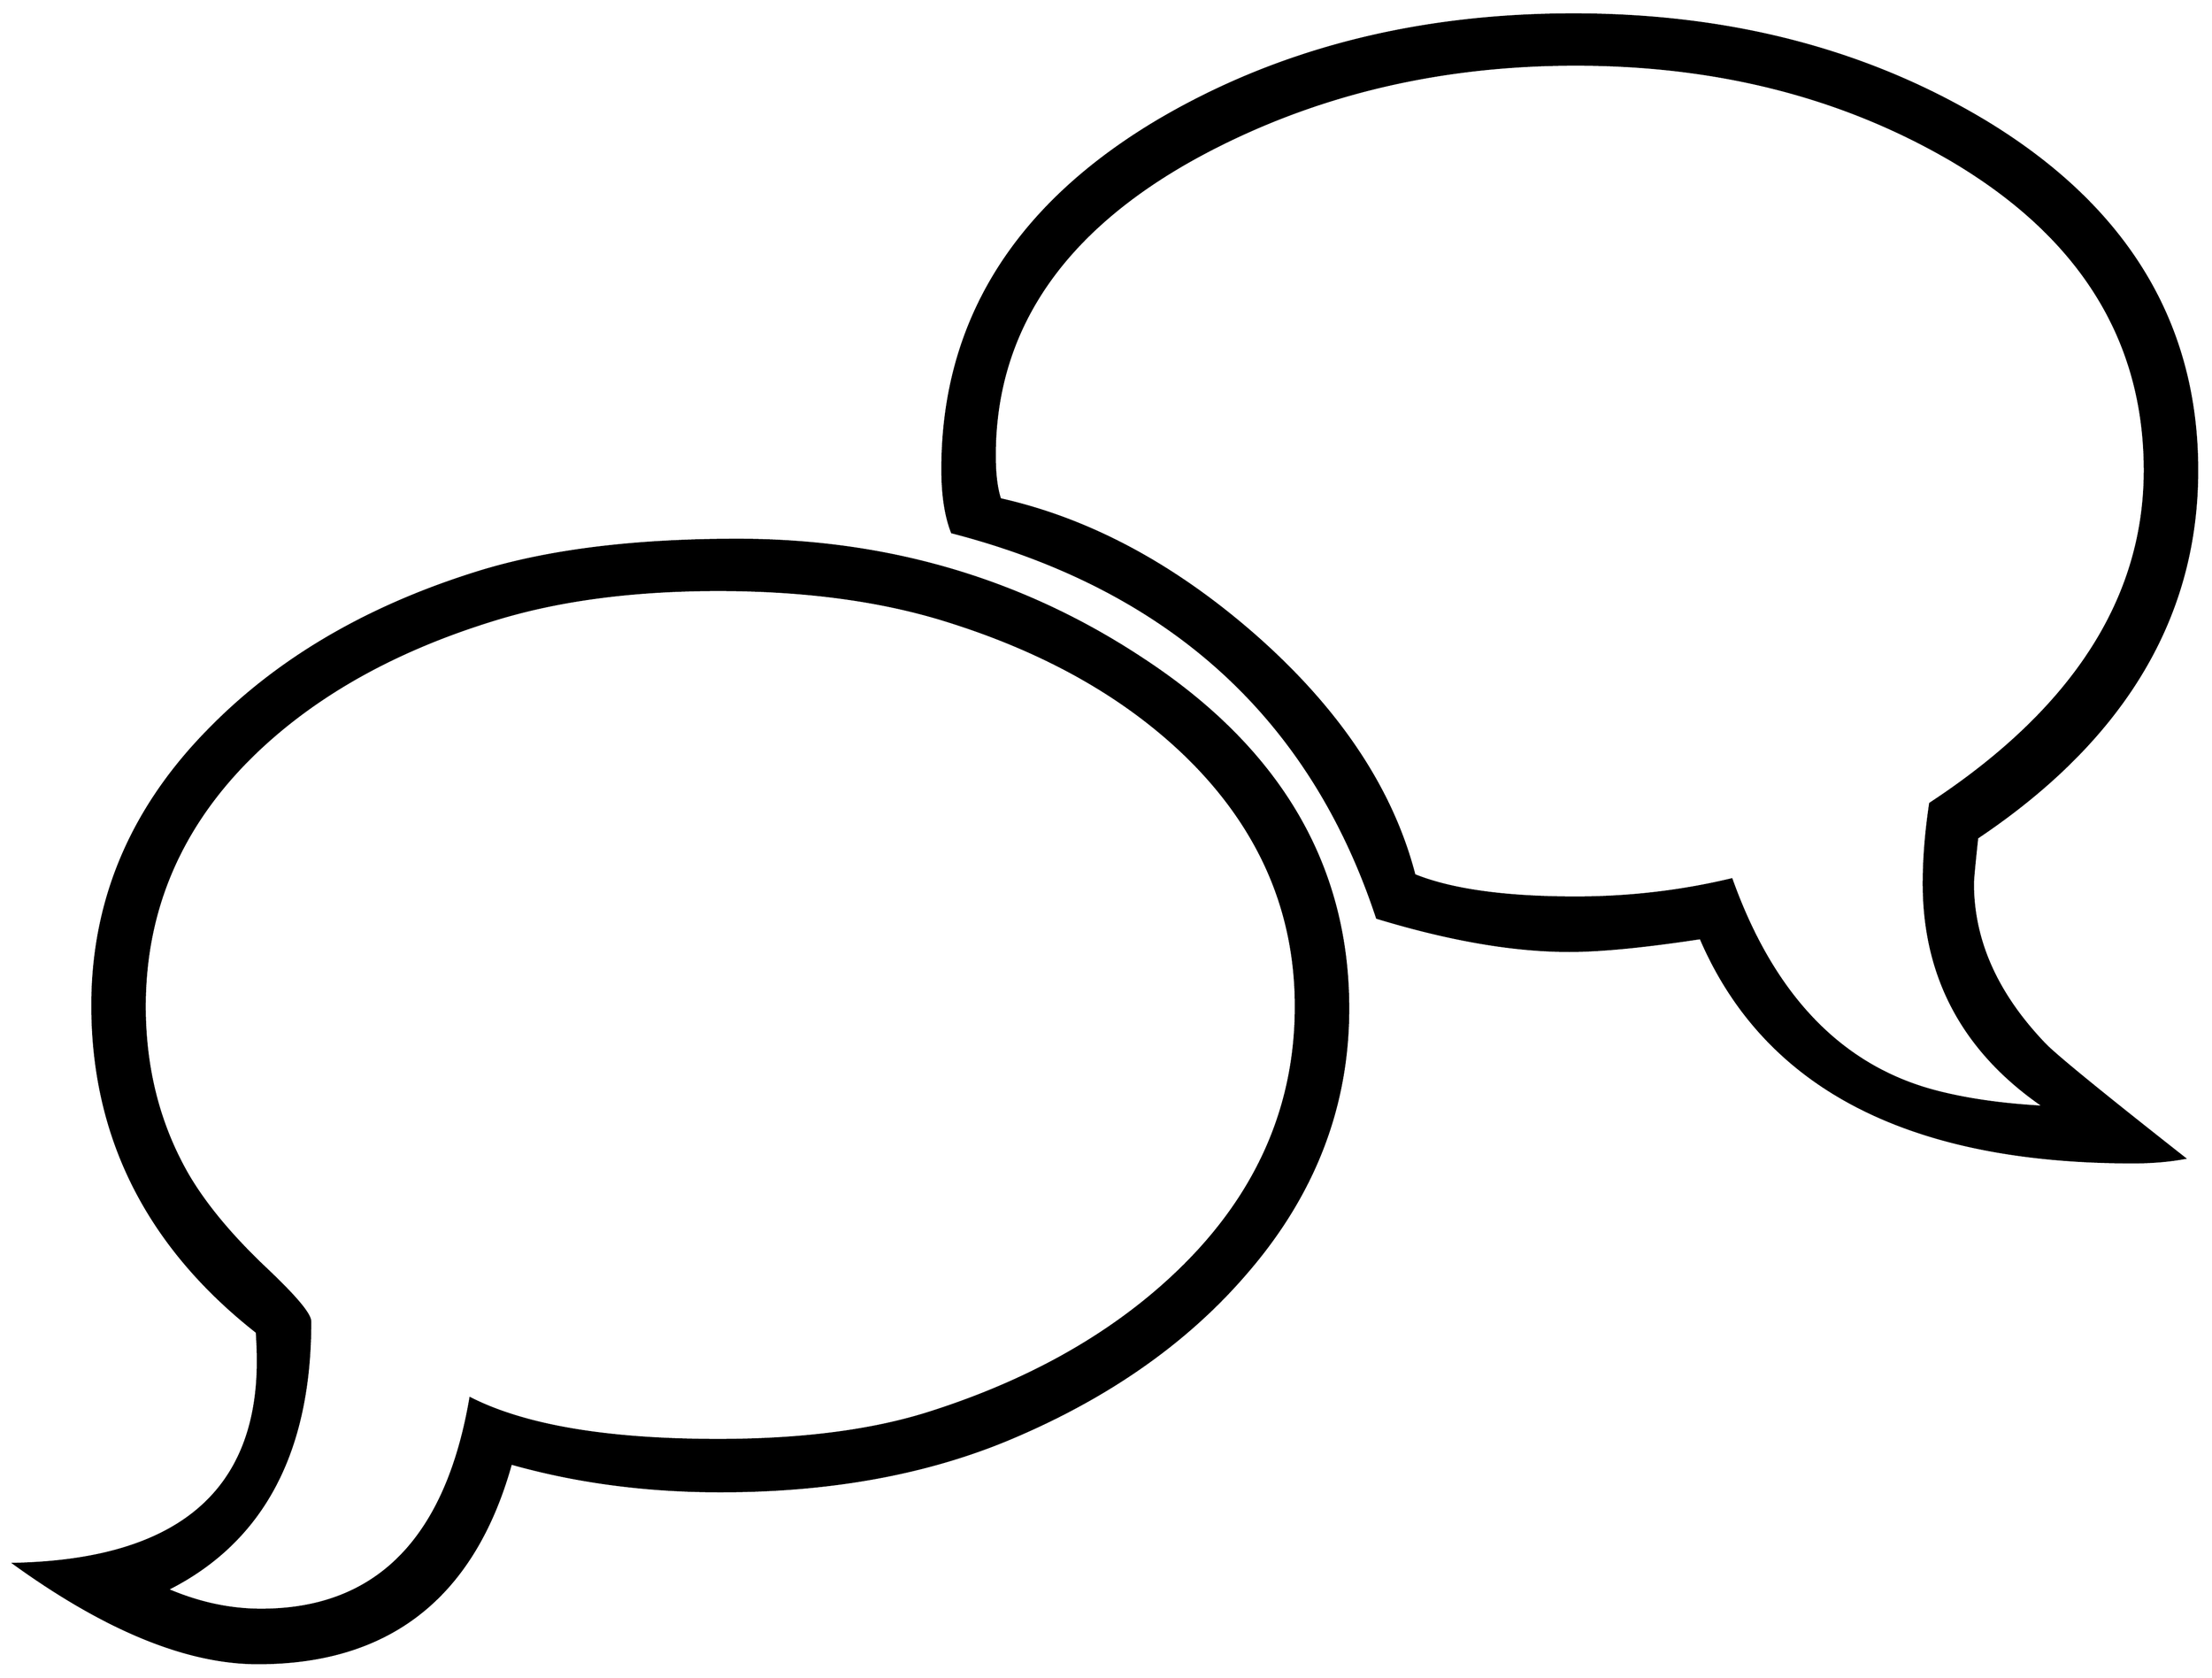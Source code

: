 


\begin{tikzpicture}[y=0.80pt, x=0.80pt, yscale=-1.0, xscale=1.0, inner sep=0pt, outer sep=0pt]
\begin{scope}[shift={(100.0,1704.0)},nonzero rule]
  \path[draw=.,fill=.,line width=1.600pt] (2046.0,-925.0) ..
    controls (2046.0,-787.667) and (1977.333,-673.0) ..
    (1840.0,-581.0) .. controls (1837.333,-556.333) and
    (1836.0,-542.0) .. (1836.0,-538.0) .. controls
    (1836.0,-484.667) and (1858.333,-434.667) .. (1903.0,-388.0) ..
    controls (1912.333,-378.0) and (1956.0,-342.333) ..
    (2034.0,-281.0) .. controls (2019.333,-278.333) and
    (2003.333,-277.0) .. (1986.0,-277.0) .. controls
    (1776.0,-277.0) and (1641.0,-347.0) .. (1581.0,-487.0) ..
    controls (1528.333,-479.0) and (1487.333,-475.0) ..
    (1458.0,-475.0) .. controls (1406.0,-475.0) and
    (1346.0,-485.333) .. (1278.0,-506.0) .. controls
    (1216.0,-694.0) and (1083.333,-814.333) .. (880.0,-867.0) ..
    controls (874.0,-882.333) and (871.0,-902.0) .. (871.0,-926.0)
    .. controls (871.0,-1063.333) and (938.0,-1172.0) ..
    (1072.0,-1252.0) .. controls (1184.667,-1318.667) and
    (1314.667,-1352.0) .. (1462.0,-1352.0) .. controls
    (1608.667,-1352.0) and (1737.667,-1318.333) .. (1849.0,-1251.0) ..
    controls (1980.333,-1171.0) and (2046.0,-1062.333) ..
    (2046.0,-925.0) -- cycle(1251.0,-421.0) .. controls
    (1251.0,-329.667) and (1219.333,-247.333) .. (1156.0,-174.0) ..
    controls (1100.667,-109.333) and (1027.333,-57.667) .. (936.0,-19.0)
    .. controls (857.333,14.333) and (766.333,31.0) .. (663.0,31.0) ..
    controls (593.667,31.0) and (528.333,22.333) .. (467.0,5.0) ..
    controls (432.333,129.667) and (353.333,192.0) .. (230.0,192.0) ..
    controls (164.0,192.0) and (88.0,161.0) .. (2.0,99.0) ..
    controls (154.0,95.667) and (230.0,32.333) .. (230.0,-91.0) ..
    controls (230.0,-99.0) and (229.667,-108.0) .. (229.0,-118.0)
    .. controls (126.333,-198.667) and (75.0,-300.667) ..
    (75.0,-424.0) .. controls (75.0,-522.667) and (111.667,-609.0)
    .. (185.0,-683.0) .. controls (249.0,-748.333) and
    (332.0,-797.0) .. (434.0,-829.0) .. controls (499.333,-849.667)
    and (581.0,-860.0) .. (679.0,-860.0) .. controls
    (819.667,-860.0) and (946.333,-822.667) .. (1059.0,-748.0) ..
    controls (1187.0,-664.0) and (1251.0,-555.0) ..
    (1251.0,-421.0) -- cycle(1997.0,-925.0) .. controls
    (1997.0,-1047.667) and (1936.333,-1144.667) .. (1815.0,-1216.0) ..
    controls (1713.0,-1275.333) and (1596.0,-1305.0) ..
    (1464.0,-1305.0) .. controls (1334.667,-1305.0) and
    (1217.333,-1276.667) .. (1112.0,-1220.0) .. controls
    (984.0,-1150.667) and (920.0,-1057.0) .. (920.0,-939.0) ..
    controls (920.0,-921.667) and (921.667,-908.0) .. (925.0,-898.0)
    .. controls (1008.333,-879.333) and (1088.0,-836.667) ..
    (1164.0,-770.0) .. controls (1242.667,-700.667) and
    (1292.333,-626.0) .. (1313.0,-546.0) .. controls
    (1347.667,-532.0) and (1398.0,-525.0) .. (1464.0,-525.0) ..
    controls (1514.0,-525.0) and (1562.667,-530.667) ..
    (1610.0,-542.0) .. controls (1649.333,-432.0) and
    (1713.667,-365.667) .. (1803.0,-343.0) .. controls
    (1831.667,-335.667) and (1865.0,-331.0) .. (1903.0,-329.0) ..
    controls (1827.667,-380.333) and (1790.0,-450.0) ..
    (1790.0,-538.0) .. controls (1790.0,-561.333) and
    (1792.0,-586.333) .. (1796.0,-613.0) .. controls
    (1930.0,-701.0) and (1997.0,-805.0) .. (1997.0,-925.0) --
    cycle(1202.0,-423.0) .. controls (1202.0,-513.0) and
    (1167.667,-591.333) .. (1099.0,-658.0) .. controls
    (1040.333,-714.667) and (963.667,-757.333) .. (869.0,-786.0) ..
    controls (809.0,-804.0) and (739.667,-813.0) .. (661.0,-813.0)
    .. controls (582.333,-813.0) and (513.333,-804.0) ..
    (454.0,-786.0) .. controls (359.333,-757.333) and (283.0,-714.667)
    .. (225.0,-658.0) .. controls (157.667,-592.0) and
    (124.0,-513.667) .. (124.0,-423.0) .. controls (124.0,-365.0)
    and (137.333,-312.667) .. (164.0,-266.0) .. controls
    (180.667,-237.333) and (205.667,-207.333) .. (239.0,-176.0) ..
    controls (265.667,-150.667) and (279.0,-134.667) .. (279.0,-128.0)
    .. controls (279.0,-5.333) and (234.333,78.333) .. (145.0,123.0)
    .. controls (174.333,135.667) and (203.667,142.0) .. (233.0,142.0)
    .. controls (341.0,142.0) and (406.333,76.0) .. (429.0,-56.0)
    .. controls (480.333,-30.0) and (557.667,-17.0) .. (661.0,-17.0)
    .. controls (738.333,-17.0) and (803.667,-25.333) .. (857.0,-42.0)
    .. controls (954.333,-72.667) and (1033.667,-118.0) ..
    (1095.0,-178.0) .. controls (1166.333,-248.0) and
    (1202.0,-329.667) .. (1202.0,-423.0) -- cycle;
\end{scope}

\end{tikzpicture}

